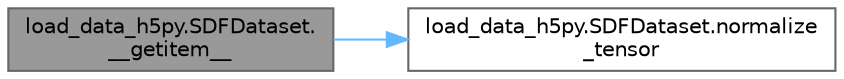 digraph "load_data_h5py.SDFDataset.__getitem__"
{
 // LATEX_PDF_SIZE
  bgcolor="transparent";
  edge [fontname=Helvetica,fontsize=10,labelfontname=Helvetica,labelfontsize=10];
  node [fontname=Helvetica,fontsize=10,shape=box,height=0.2,width=0.4];
  rankdir="LR";
  Node1 [id="Node000001",label="load_data_h5py.SDFDataset.\l__getitem__",height=0.2,width=0.4,color="gray40", fillcolor="grey60", style="filled", fontcolor="black",tooltip=" "];
  Node1 -> Node2 [id="edge1_Node000001_Node000002",color="steelblue1",style="solid",tooltip=" "];
  Node2 [id="Node000002",label="load_data_h5py.SDFDataset.normalize\l_tensor",height=0.2,width=0.4,color="grey40", fillcolor="white", style="filled",URL="$classload__data__h5py_1_1_s_d_f_dataset.html#a0a3ee6f2ca8dbcb2486b45d826975d02",tooltip=" "];
}
